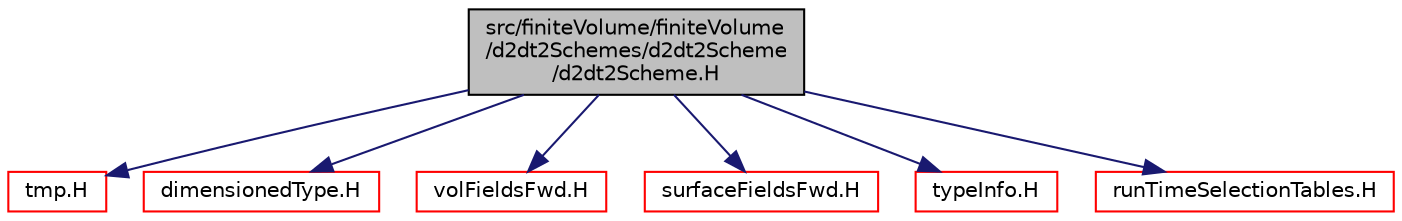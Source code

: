 digraph "src/finiteVolume/finiteVolume/d2dt2Schemes/d2dt2Scheme/d2dt2Scheme.H"
{
  bgcolor="transparent";
  edge [fontname="Helvetica",fontsize="10",labelfontname="Helvetica",labelfontsize="10"];
  node [fontname="Helvetica",fontsize="10",shape=record];
  Node0 [label="src/finiteVolume/finiteVolume\l/d2dt2Schemes/d2dt2Scheme\l/d2dt2Scheme.H",height=0.2,width=0.4,color="black", fillcolor="grey75", style="filled", fontcolor="black"];
  Node0 -> Node1 [color="midnightblue",fontsize="10",style="solid",fontname="Helvetica"];
  Node1 [label="tmp.H",height=0.2,width=0.4,color="red",URL="$a11837.html"];
  Node0 -> Node50 [color="midnightblue",fontsize="10",style="solid",fontname="Helvetica"];
  Node50 [label="dimensionedType.H",height=0.2,width=0.4,color="red",URL="$a10088.html"];
  Node0 -> Node121 [color="midnightblue",fontsize="10",style="solid",fontname="Helvetica"];
  Node121 [label="volFieldsFwd.H",height=0.2,width=0.4,color="red",URL="$a02915.html"];
  Node0 -> Node134 [color="midnightblue",fontsize="10",style="solid",fontname="Helvetica"];
  Node134 [label="surfaceFieldsFwd.H",height=0.2,width=0.4,color="red",URL="$a02900.html"];
  Node0 -> Node135 [color="midnightblue",fontsize="10",style="solid",fontname="Helvetica"];
  Node135 [label="typeInfo.H",height=0.2,width=0.4,color="red",URL="$a10055.html"];
  Node0 -> Node136 [color="midnightblue",fontsize="10",style="solid",fontname="Helvetica"];
  Node136 [label="runTimeSelectionTables.H",height=0.2,width=0.4,color="red",URL="$a09992.html",tooltip="Macros to ease declaration of run-time selection tables. "];
}

